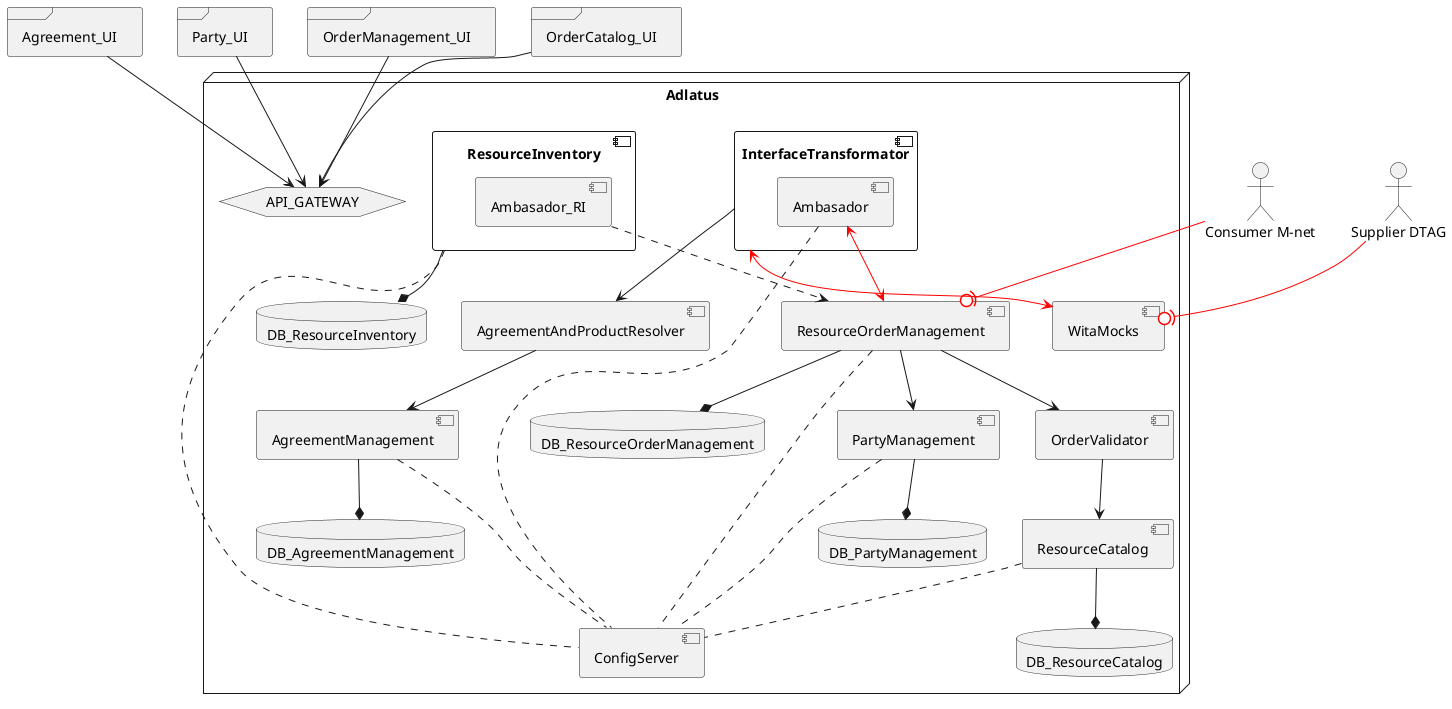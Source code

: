 @startuml

actor "Consumer M-net" as Consumer
actor "Supplier DTAG" as Supplier

frame Agreement_UI {

}

frame Party_UI {

}

frame OrderManagement_UI {

}
frame OrderCatalog_UI {

}

NODE Adlatus {

    component WitaMocks {

    }

    component ConfigServer {

    }

    component PartyManagement {

    }

    database DB_PartyManagement {

    }

    component ResourceCatalog {

    }

    database DB_ResourceCatalog {

    }

    component ResourceOrderManagement {

    }


    database  DB_ResourceOrderManagement {

    }

    component ResourceInventory {
          component Ambasador_RI {

        }

    }

    database DB_ResourceInventory {
        
    }

    component InterfaceTransformator {
        component Ambasador {

        }
    }

    component OrderValidator {

    }

    component AgreementAndProductResolver {

    }

    component AgreementManagement {

    }


    database DB_AgreementManagement {

    }

    hexagon API_GATEWAY {

    }




    Consumer -[#red]-(0 ResourceOrderManagement
    Supplier -[#red]-(0 WitaMocks

    PartyManagement .. ConfigServer
    Ambasador .. ConfigServer
    ResourceCatalog  .. ConfigServer
    ResourceOrderManagement  .. ConfigServer
    ResourceInventory  .. ConfigServer
    AgreementManagement  .. ConfigServer

    ResourceCatalog  --* DB_ResourceCatalog
    ResourceOrderManagement --* DB_ResourceOrderManagement
    PartyManagement --* DB_PartyManagement
    AgreementManagement --* DB_AgreementManagement
    ResourceInventory --* DB_ResourceInventory

    Ambasador <-[#red]-> ResourceOrderManagement
    ResourceOrderManagement --> PartyManagement
    ResourceOrderManagement --> OrderValidator
    OrderValidator --> ResourceCatalog
    Ambasador_RI ..> ResourceOrderManagement
    InterfaceTransformator <-[#red]-> WitaMocks
    InterfaceTransformator --> AgreementAndProductResolver
    AgreementAndProductResolver --> AgreementManagement

    Agreement_UI --> API_GATEWAY
    Party_UI --> API_GATEWAY
    OrderManagement_UI --> API_GATEWAY
    OrderCatalog_UI --> API_GATEWAY


}



@enduml
